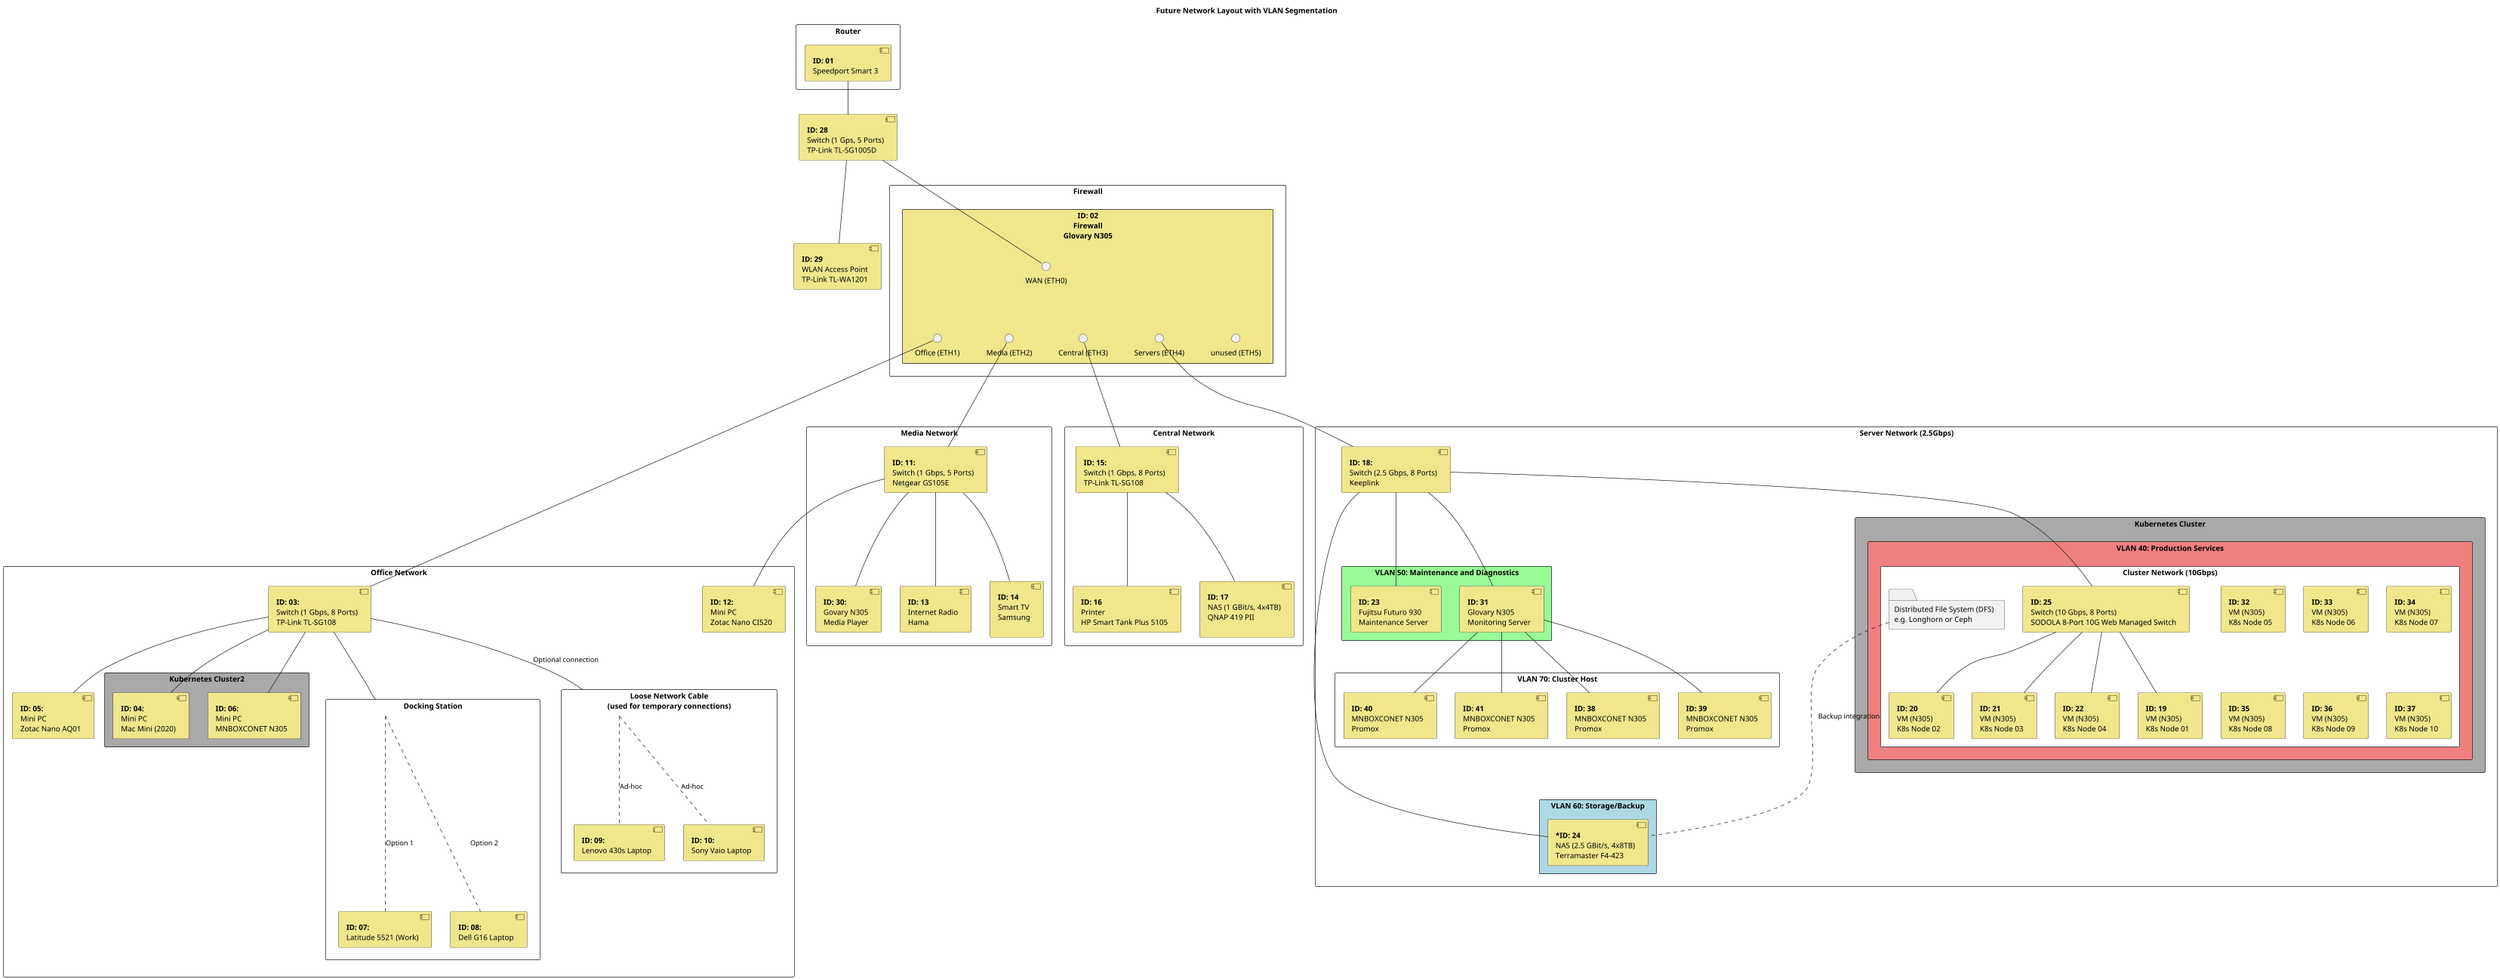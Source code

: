 @startuml
title Future Network Layout with VLAN Segmentation

skinparam maxWidth 2000
skinparam maxHeight 900
scale 0.7

skinparam component {
    BackgroundColor Khaki
    BorderColor Black
    FontColor Black
}

rectangle "Router" as Router {
    [**ID: 01**\nSpeedport Smart 3] as ROUTER_DEVICE
}

[**ID: 28**\nSwitch (1 Gps, 5 Ports)\nTP-Link TL-SG1005D] as SWITCH_REPEATER

[**ID: 29**\nWLAN Access Point\nTP-Link TL-WA1201] as REPEATER

rectangle "Firewall" as DOMAIN_FIREWALL {
	rectangle "**ID: 02**\nFirewall\nGlovary N305" as FW_DEVICE #Khaki {
    		circle "WAN (ETH0)" as FW_ETH_WAN
    		circle "Office (ETH1)" as FW_ETHERNET_OFFICE
    		circle "Media (ETH2)" as FW_ETHERNET_MEDIA
    		circle "Central (ETH3)" as FW_ETH_CENTRAL
    		circle "Servers (ETH4)" as FW_ETH_SERVERS
    		circle "unused (ETH5)" as FW_ETH_FREE
	}
}

rectangle "Media Network" as Media {
    [**ID: 11:**\nSwitch (1 Gbps, 5 Ports)\nNetgear GS105E] as SWITCH_MEDIA
    [**ID: 30:**\nGovary N305\nMedia Player] as MEDIAPLAYER_GLOVARY_N305

    [**ID: 13**\nInternet Radio\nHama] as Media_Radio
    [**ID: 14**\nSmart TV\nSamsung\n] as Media_TV
}

rectangle "Central Network" as Central {
    [**ID: 15:**\nSwitch (1 Gbps, 8 Ports)\nTP-Link TL-SG108] as SWITCH_CENTRAL
    [**ID: 16**\nPrinter\nHP Smart Tank Plus 5105] as Central_Printer
    [**ID: 17**\nNAS (1 GBit/s, 4x4TB)\nQNAP 419 PII\n] as Central_NAS
}

rectangle "Office Network" as Office {
    [**ID: 03:**\nSwitch (1 Gbps, 8 Ports)\nTP-Link TL-SG108] as SWITCH_OFFICE 
    [**ID: 05:**\nMini PC\nZotac Nano AQ01] as PC_Zotac
    [**ID: 12:**\nMini PC\nZotac Nano CI520] as Media_Zotac

    rectangle "Kubernetes Cluster2" as K8s2 #Darkgrey {
        [**ID: 04:**\nMini PC\nMac Mini (2020)] as PC_Mac
    	[**ID: 06:**\nMini PC\nMNBOXCONET N305] as PC_MNBOX
    }

    rectangle "Docking Station" as Dock {
        [**ID: 07:**\nLatitude 5521 (Work)] as Dock_Latitude
        [**ID: 08:**\nDell G16 Laptop] as Dock_G16
    }

    rectangle "Loose Network Cable\n(used for temporary connections)" as LooseCable {
        [**ID: 09:**\nLenovo 430s Laptop] as Cable_Lenovo
        [**ID: 10:**\nSony Vaio Laptop] as Cable_Sony
    }
}

rectangle "Server Network (2.5Gbps)" as ServerNet {
    [**ID: 18:**\nSwitch (2.5 Gbps, 8 Ports)\nKeeplink] as SWITCH_SERVERS

     rectangle "VLAN 60: Storage/Backup" as VLAN60 #LightBlue {
        [***ID: 24**\nNAS (2.5 GBit/s, 4x8TB)\nTerramaster F4-423] as NAS_Storage
     }

     rectangle "VLAN 50: Maintenance and Diagnostics" as VLAN50 #PaleGreen {
        [**ID: 23**\nFujitsu Futuro 930\nMaintenance Server] as Maintenance_Server
        [**ID: 31**\nGlovary N305\nMonitoring Server] as Monitoring_Server
    }

    rectangle "VLAN 70: Cluster Host" as HOST {
        [**ID: 38**\nMNBOXCONET N305\nPromox]	as Cluster_Host_1
        [**ID: 39**\nMNBOXCONET N305\nPromox]	as Cluster_Host_2
        [**ID: 40**\nMNBOXCONET N305\nPromox]	as Cluster_Host_3
        [**ID: 41**\nMNBOXCONET N305\nPromox]	as Cluster_Host_4
    }

    rectangle "Kubernetes Cluster" as K8s #Darkgrey {
	    rectangle "VLAN 40: Production Services" as VLAN40 #LightCoral {
		rectangle "Cluster Network (10Gbps)" as ClusterNet #White {
    			folder "Distributed File System (DFS)\ne.g. Longhorn or Ceph" as DFS
        		[**ID: 25**\nSwitch (10 Gbps, 8 Ports)\nSODOLA 8-Port 10G Web Managed Switch] as SWITCH_CLUSTER
        		[**ID: 19**\nVM (N305)\nK8s Node 01] as Cluster_Node_01
        		[**ID: 20**\nVM (N305)\nK8s Node 02] as Cluster_Node_02
        		[**ID: 21**\nVM (N305)\nK8s Node 03] as Cluster_Node_03
        		[**ID: 22**\nVM (N305)\nK8s Node 04] as Cluster_Node_04
         		[**ID: 32**\nVM (N305)\nK8s Node 05] as Cluster_Node_05
        		[**ID: 33**\nVM (N305)\nK8s Node 06] as Cluster_Node_06
        		[**ID: 34**\nVM (N305)\nK8s Node 07] as Cluster_Node_07
        		[**ID: 35**\nVM (N305)\nK8s Node 08] as Cluster_Node_08
        		[**ID: 36**\nVM (N305)\nK8s Node 09] as Cluster_Node_09
        		[**ID: 37**\nVM (N305)\nK8s Node 10] as Cluster_Node_10
		}
    	  }
     }
}

ROUTER_DEVICE -- SWITCH_REPEATER
SWITCH_REPEATER -- REPEATER
SWITCH_REPEATER -- FW_ETH_WAN

FW_ETH_WAN -[hidden]- FW_ETHERNET_OFFICE
FW_ETH_WAN -[hidden]- FW_ETHERNET_MEDIA
FW_ETH_WAN -[hidden]- FW_ETH_CENTRAL
FW_ETH_WAN -[hidden]- FW_ETH_SERVERS
FW_ETH_WAN -[hidden]- FW_ETH_FREE

FW_ETHERNET_OFFICE --- SWITCH_OFFICE
FW_ETHERNET_MEDIA --- SWITCH_MEDIA
FW_ETH_CENTRAL --- SWITCH_CENTRAL
FW_ETH_SERVERS --- SWITCH_SERVERS

SWITCH_OFFICE -- PC_Mac
SWITCH_OFFICE -- PC_Zotac
SWITCH_OFFICE -- PC_MNBOX
SWITCH_OFFICE -- Dock
SWITCH_OFFICE -- LooseCable : Optional connection

LooseCable .- Cable_Lenovo : Ad-hoc
LooseCable .- Cable_Sony : Ad-hoc

Dock -.- Dock_Latitude : Option 1
Dock -.- Dock_G16 : Option 2

SWITCH_MEDIA -- Media_Zotac
SWITCH_MEDIA -- Media_Radio
SWITCH_MEDIA -- Media_TV
SWITCH_MEDIA -- MEDIAPLAYER_GLOVARY_N305

SWITCH_CENTRAL -- Central_Printer
SWITCH_CENTRAL -- Central_NAS

SWITCH_SERVERS -- SWITCH_CLUSTER
SWITCH_SERVERS -- Maintenance_Server 
SWITCH_SERVERS -- Monitoring_Server
SWITCH_SERVERS -- NAS_Storage 
Monitoring_Server -- Cluster_Host_1
Monitoring_Server -- Cluster_Host_2
Monitoring_Server -- Cluster_Host_3
Monitoring_Server -- Cluster_Host_4

SWITCH_CLUSTER -- Cluster_Node_01
SWITCH_CLUSTER -- Cluster_Node_02
SWITCH_CLUSTER -- Cluster_Node_03
SWITCH_CLUSTER -- Cluster_Node_04

DFS ... NAS_Storage: Backup integration
@enduml

